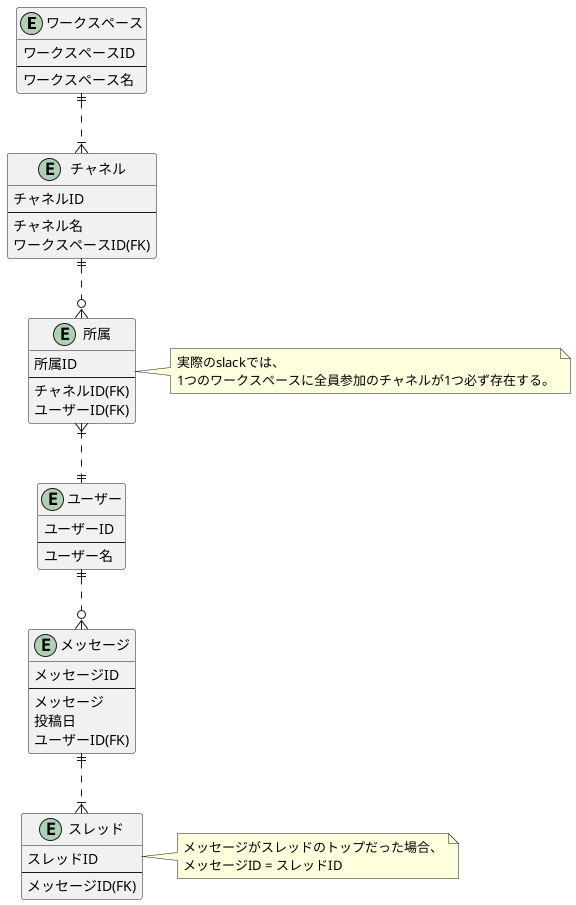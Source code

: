 @startuml slack_01

skinparam {
  ' カーディナリティ斜め対策
   linetype ortho
}

entity "ワークスペース" as ワークスペース {
  ワークスペースID
  --
  ワークスペース名
}

entity "チャネル" as チャネル {
  チャネルID
  --
  チャネル名
  ワークスペースID(FK)
}

entity "所属" as 所属 {
  所属ID
  --
  チャネルID(FK)
  ユーザーID(FK)
}

note right of 所属
  実際のslackでは、
  1つのワークスペースに全員参加のチャネルが1つ必ず存在する。
end note

entity "ユーザー" as ユーザー {
  ユーザーID
  --
  ユーザー名
}

entity "メッセージ" as メッセージ {
  メッセージID
  --
  メッセージ
  投稿日
  ユーザーID(FK)
}

entity "スレッド" as スレッド {
  スレッドID
  --
  メッセージID(FK)
}

note right of スレッド
  メッセージがスレッドのトップだった場合、
  メッセージID = スレッドID
end note

ワークスペース ||..|{ チャネル
チャネル ||..o{ 所属
所属 }|..|| ユーザー
ユーザー ||..o{ メッセージ
メッセージ ||..|{ スレッド


@enduml